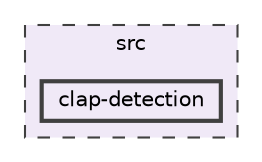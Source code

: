 digraph "src/clap-detection"
{
 // LATEX_PDF_SIZE
  bgcolor="transparent";
  edge [fontname=Helvetica,fontsize=10,labelfontname=Helvetica,labelfontsize=10];
  node [fontname=Helvetica,fontsize=10,shape=box,height=0.2,width=0.4];
  compound=true
  subgraph clusterdir_68267d1309a1af8e8297ef4c3efbcdba {
    graph [ bgcolor="#f0e9f7", pencolor="grey25", label="src", fontname=Helvetica,fontsize=10 style="filled,dashed", URL="dir_68267d1309a1af8e8297ef4c3efbcdba.html",tooltip=""]
  dir_6f0212c19bb1afa0d3827894a1d260c9 [label="clap-detection", fillcolor="#f0e9f7", color="grey25", style="filled,bold", URL="dir_6f0212c19bb1afa0d3827894a1d260c9.html",tooltip=""];
  }
}
